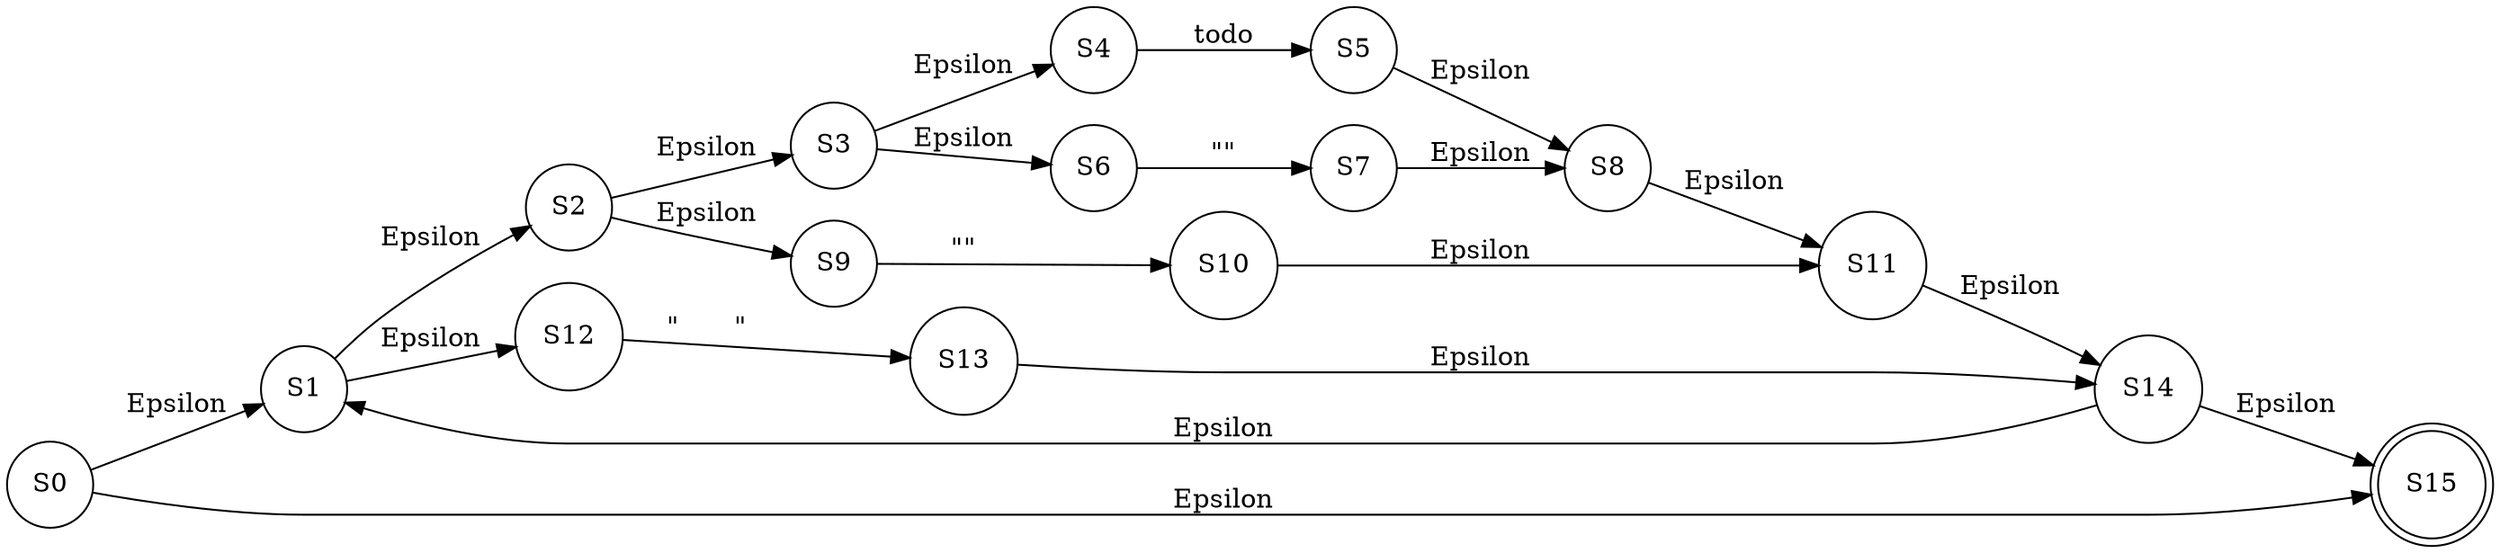 digraph G{ 
rankdir=LR;
 node[shape="circle"];S0-> S1[label="Epsilon"];
S0-> S15[label="Epsilon"];
S1-> S2[label="Epsilon"];
S1-> S12[label="Epsilon"];
S2-> S3[label="Epsilon"];
S2-> S9[label="Epsilon"];
S3-> S4[label="Epsilon"];
S3-> S6[label="Epsilon"];
S4-> S5[label="todo"];
S5-> S8[label="Epsilon"];
S6-> S7[label="\"
\""];
S7-> S8[label="Epsilon"];
S8-> S11[label="Epsilon"];
S9-> S10[label="\"\""];
S10-> S11[label="Epsilon"];
S11-> S14[label="Epsilon"];
S12-> S13[label="\"	\""];
S13-> S14[label="Epsilon"];
S14-> S1[label="Epsilon"];
S14-> S15[label="Epsilon"];
S15[shape="doublecircle"]

}